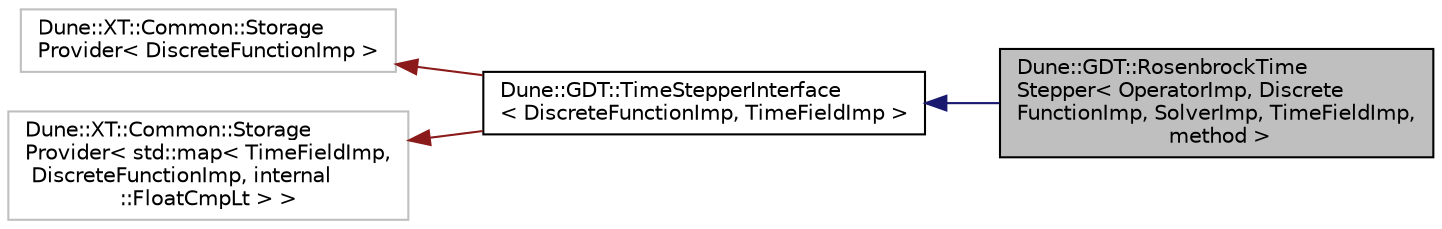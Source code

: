 digraph "Dune::GDT::RosenbrockTimeStepper&lt; OperatorImp, DiscreteFunctionImp, SolverImp, TimeFieldImp, method &gt;"
{
  edge [fontname="Helvetica",fontsize="10",labelfontname="Helvetica",labelfontsize="10"];
  node [fontname="Helvetica",fontsize="10",shape=record];
  rankdir="LR";
  Node1 [label="Dune::GDT::RosenbrockTime\lStepper\< OperatorImp, Discrete\lFunctionImp, SolverImp, TimeFieldImp,\l method \>",height=0.2,width=0.4,color="black", fillcolor="grey75", style="filled", fontcolor="black"];
  Node2 -> Node1 [dir="back",color="midnightblue",fontsize="10",style="solid",fontname="Helvetica"];
  Node2 [label="Dune::GDT::TimeStepperInterface\l\< DiscreteFunctionImp, TimeFieldImp \>",height=0.2,width=0.4,color="black", fillcolor="white", style="filled",URL="$a00404.html"];
  Node3 -> Node2 [dir="back",color="firebrick4",fontsize="10",style="solid",fontname="Helvetica"];
  Node3 [label="Dune::XT::Common::Storage\lProvider\< DiscreteFunctionImp \>",height=0.2,width=0.4,color="grey75", fillcolor="white", style="filled"];
  Node4 -> Node2 [dir="back",color="firebrick4",fontsize="10",style="solid",fontname="Helvetica"];
  Node4 [label="Dune::XT::Common::Storage\lProvider\< std::map\< TimeFieldImp,\l DiscreteFunctionImp, internal\l::FloatCmpLt \> \>",height=0.2,width=0.4,color="grey75", fillcolor="white", style="filled"];
}
